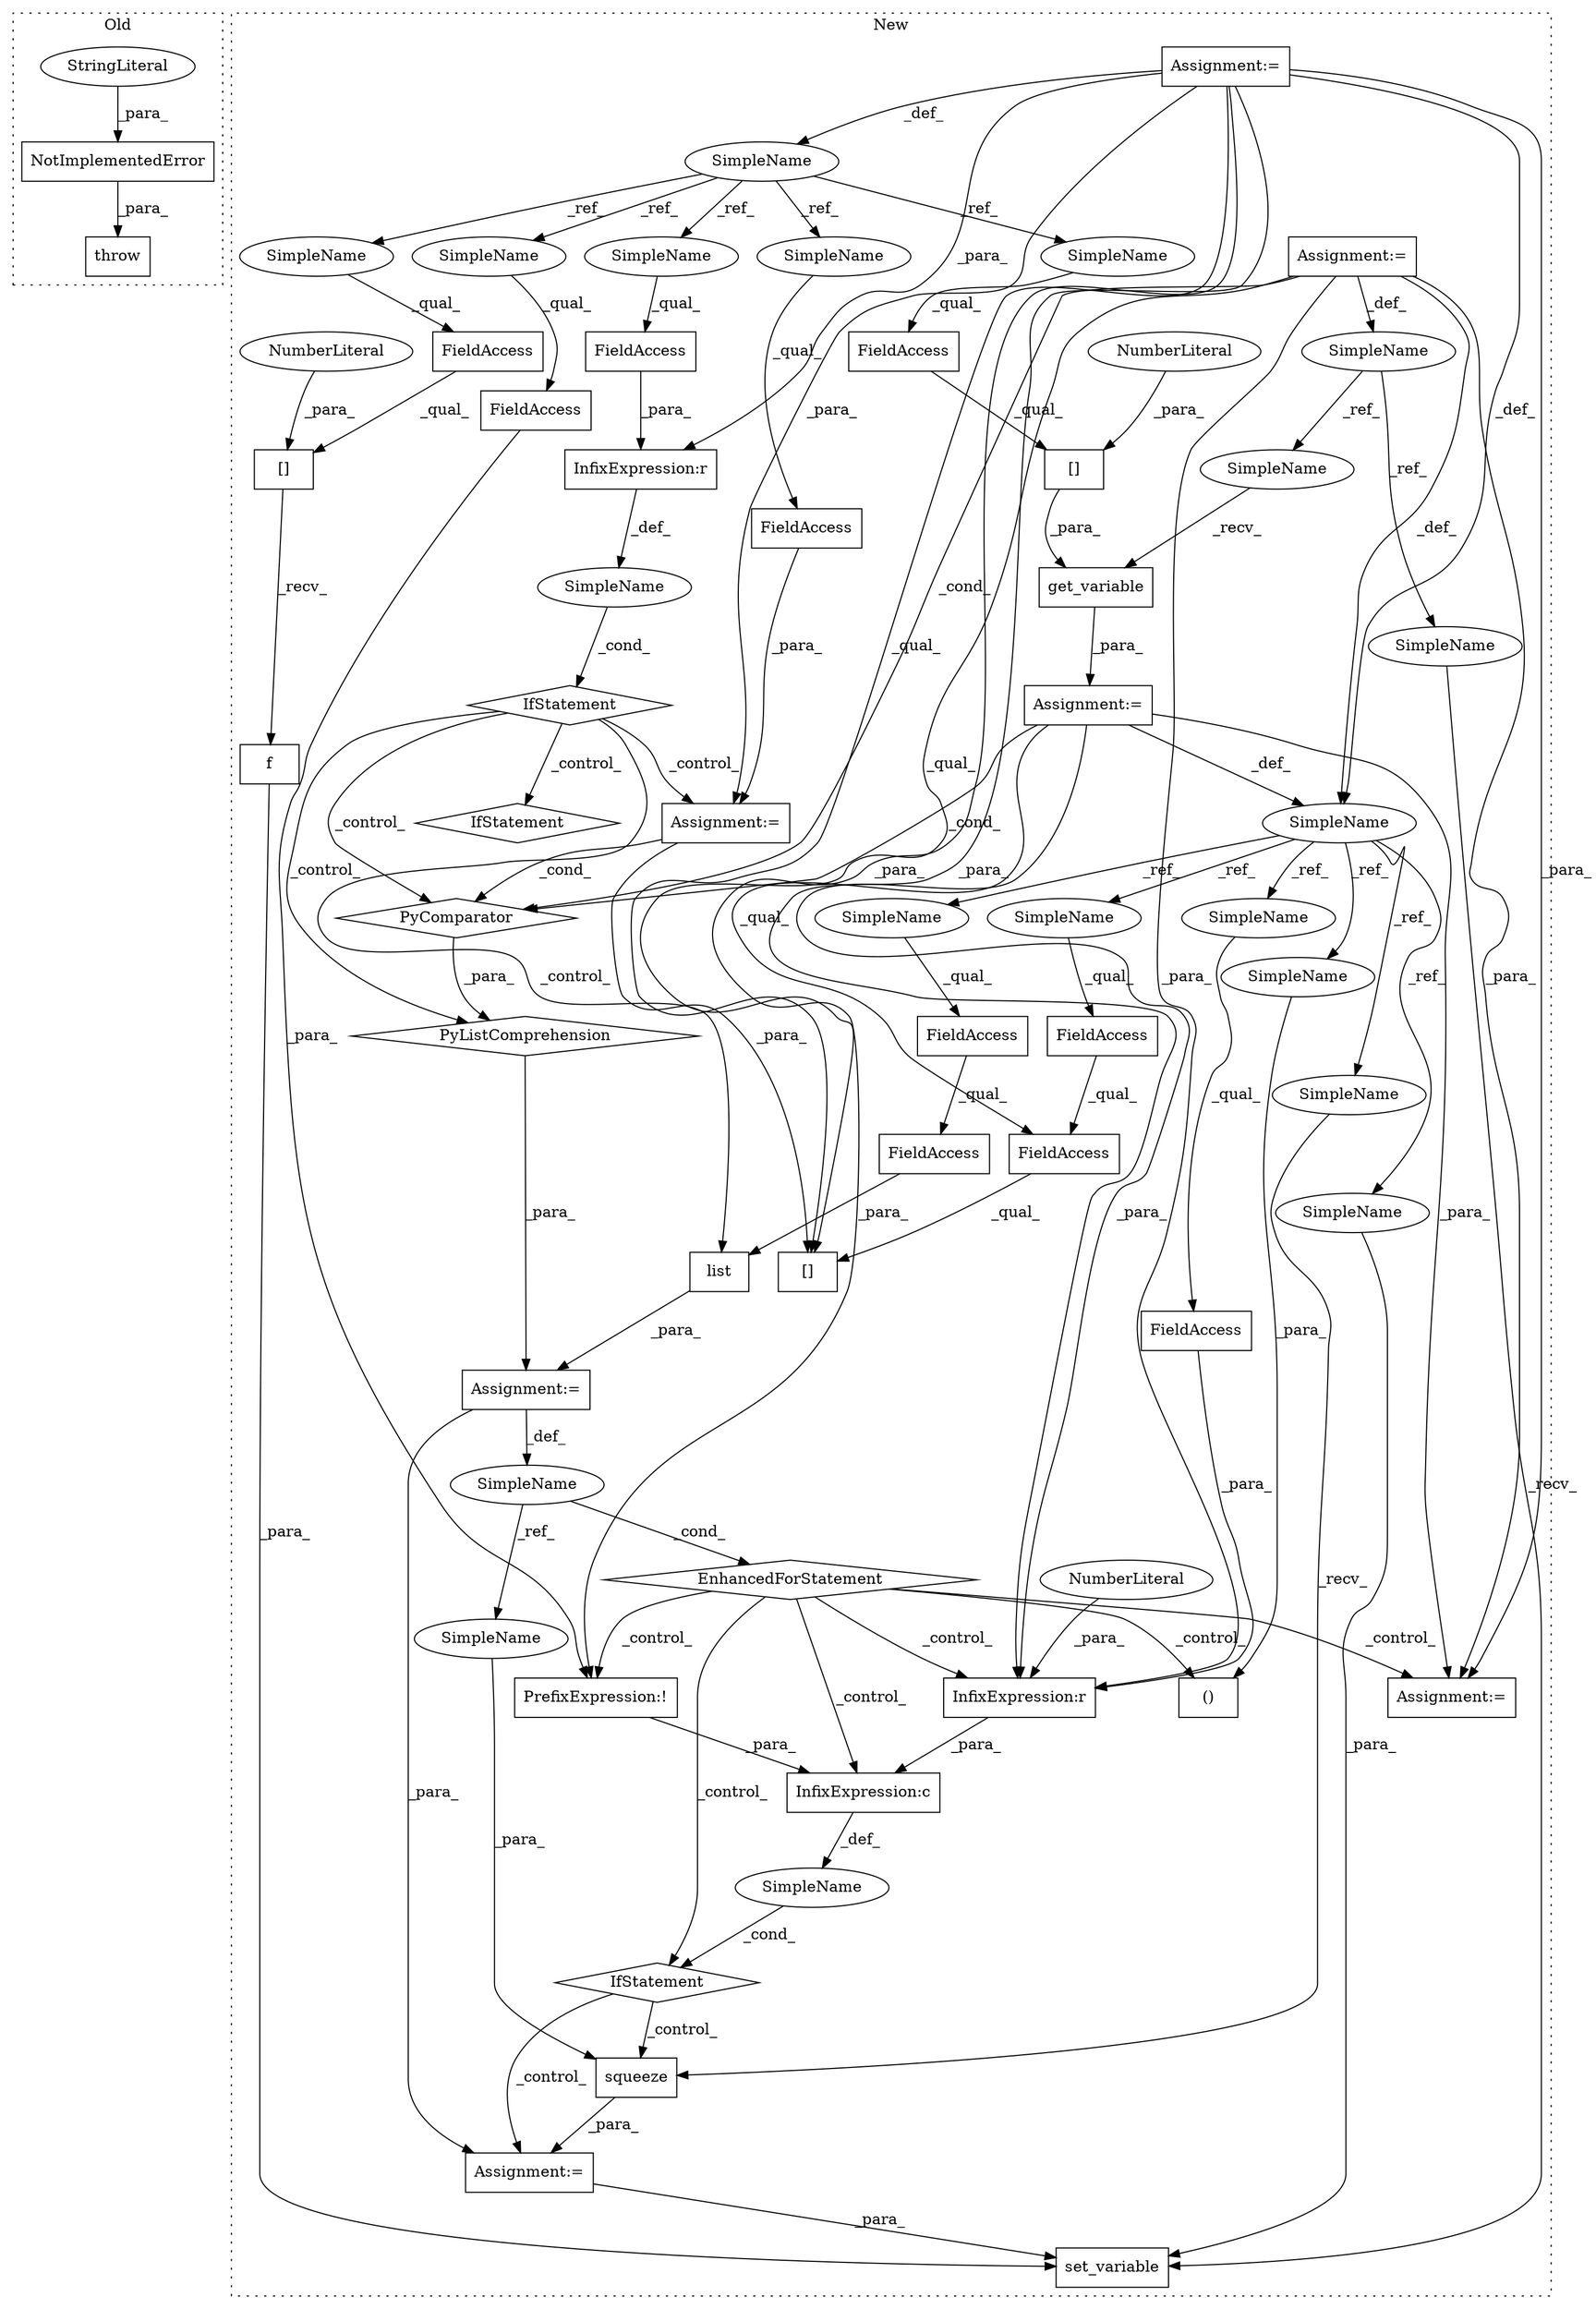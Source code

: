digraph G {
subgraph cluster0 {
1 [label="NotImplementedError" a="32" s="7897,7958" l="20,1" shape="box"];
3 [label="StringLiteral" a="45" s="7917" l="41" shape="ellipse"];
5 [label="throw" a="53" s="7891" l="6" shape="box"];
label = "Old";
style="dotted";
}
subgraph cluster1 {
2 [label="list" a="32" s="8535,8552" l="5,1" shape="box"];
4 [label="Assignment:=" a="7" s="8448,8668" l="53,2" shape="box"];
6 [label="Assignment:=" a="7" s="8376" l="9" shape="box"];
7 [label="Assignment:=" a="7" s="8403" l="1" shape="box"];
8 [label="set_variable" a="32" s="8819,8853" l="13,1" shape="box"];
9 [label="FieldAccess" a="22" s="8567" l="7" shape="box"];
10 [label="FieldAccess" a="22" s="8567" l="12" shape="box"];
11 [label="FieldAccess" a="22" s="8749" l="6" shape="box"];
12 [label="SimpleName" a="42" s="8376" l="9" shape="ellipse"];
13 [label="get_variable" a="32" s="8414,8441" l="13,1" shape="box"];
14 [label="[]" a="2" s="8427,8440" l="12,1" shape="box"];
15 [label="FieldAccess" a="22" s="8427" l="11" shape="box"];
16 [label="NumberLiteral" a="34" s="8439" l="1" shape="ellipse"];
17 [label="f" a="32" s="8848" l="3" shape="box"];
18 [label="[]" a="2" s="8832,8846" l="13,1" shape="box"];
19 [label="FieldAccess" a="22" s="8832" l="12" shape="box"];
20 [label="NumberLiteral" a="34" s="8845" l="1" shape="ellipse"];
21 [label="SimpleName" a="42" s="8328" l="4" shape="ellipse"];
22 [label="FieldAccess" a="22" s="8647" l="9" shape="box"];
23 [label="FieldAccess" a="22" s="8514" l="9" shape="box"];
24 [label="FieldAccess" a="22" s="8731" l="13" shape="box"];
25 [label="()" a="106" s="8685" l="25" shape="box"];
26 [label="SimpleName" a="42" s="8505" l="4" shape="ellipse"];
27 [label="InfixExpression:c" a="27" s="8744" l="4" shape="box"];
28 [label="PrefixExpression:!" a="38" s="8730" l="1" shape="box"];
29 [label="squeeze" a="32" s="8776,8788" l="8,1" shape="box"];
30 [label="[]" a="2" s="8567,8581" l="13,1" shape="box"];
31 [label="EnhancedForStatement" a="70" s="8448,8668" l="53,2" shape="diamond"];
32 [label="SimpleName" a="42" s="8402" l="1" shape="ellipse"];
33 [label="SimpleName" a="42" s="" l="" shape="ellipse"];
34 [label="PyListComprehension" a="109" s="8567" l="106" shape="diamond"];
35 [label="PyComparator" a="113" s="8640" l="25" shape="diamond"];
36 [label="InfixExpression:r" a="27" s="8755" l="3" shape="box"];
37 [label="NumberLiteral" a="34" s="8758" l="1" shape="ellipse"];
38 [label="InfixExpression:r" a="27" s="8523" l="4" shape="box"];
39 [label="SimpleName" a="42" s="" l="" shape="ellipse"];
40 [label="IfStatement" a="25" s="8726,8760" l="4,2" shape="diamond"];
41 [label="FieldAccess" a="22" s="8540" l="12" shape="box"];
42 [label="FieldAccess" a="22" s="8540" l="7" shape="box"];
43 [label="IfStatement" a="25" s="8640" l="25" shape="diamond"];
44 [label="Assignment:=" a="7" s="8328" l="4" shape="box"];
45 [label="IfStatement" a="25" s="8532" l="3" shape="diamond"];
46 [label="Assignment:=" a="7" s="8773" l="1" shape="box"];
47 [label="Assignment:=" a="7" s="8640" l="25" shape="box"];
48 [label="Assignment:=" a="7" s="8710" l="2" shape="box"];
49 [label="SimpleName" a="42" s="8809" l="9" shape="ellipse"];
50 [label="SimpleName" a="42" s="8404" l="9" shape="ellipse"];
51 [label="SimpleName" a="42" s="8784" l="4" shape="ellipse"];
52 [label="SimpleName" a="42" s="8709" l="1" shape="ellipse"];
53 [label="SimpleName" a="42" s="8540" l="1" shape="ellipse"];
54 [label="SimpleName" a="42" s="8567" l="1" shape="ellipse"];
55 [label="SimpleName" a="42" s="8774" l="1" shape="ellipse"];
56 [label="SimpleName" a="42" s="8749" l="1" shape="ellipse"];
57 [label="SimpleName" a="42" s="8852" l="1" shape="ellipse"];
58 [label="SimpleName" a="42" s="8514" l="4" shape="ellipse"];
59 [label="SimpleName" a="42" s="8427" l="4" shape="ellipse"];
60 [label="SimpleName" a="42" s="8647" l="4" shape="ellipse"];
61 [label="SimpleName" a="42" s="8832" l="4" shape="ellipse"];
62 [label="SimpleName" a="42" s="8731" l="4" shape="ellipse"];
label = "New";
style="dotted";
}
1 -> 5 [label="_para_"];
2 -> 4 [label="_para_"];
3 -> 1 [label="_para_"];
4 -> 26 [label="_def_"];
4 -> 46 [label="_para_"];
6 -> 48 [label="_para_"];
6 -> 32 [label="_def_"];
6 -> 36 [label="_para_"];
6 -> 30 [label="_qual_"];
6 -> 12 [label="_def_"];
6 -> 35 [label="_cond_"];
7 -> 36 [label="_para_"];
7 -> 35 [label="_cond_"];
7 -> 10 [label="_qual_"];
7 -> 32 [label="_def_"];
7 -> 48 [label="_para_"];
9 -> 10 [label="_qual_"];
10 -> 30 [label="_qual_"];
11 -> 36 [label="_para_"];
12 -> 49 [label="_ref_"];
12 -> 50 [label="_ref_"];
13 -> 7 [label="_para_"];
14 -> 13 [label="_para_"];
15 -> 14 [label="_qual_"];
16 -> 14 [label="_para_"];
17 -> 8 [label="_para_"];
18 -> 17 [label="_recv_"];
19 -> 18 [label="_qual_"];
20 -> 18 [label="_para_"];
21 -> 59 [label="_ref_"];
21 -> 62 [label="_ref_"];
21 -> 58 [label="_ref_"];
21 -> 60 [label="_ref_"];
21 -> 61 [label="_ref_"];
22 -> 47 [label="_para_"];
23 -> 38 [label="_para_"];
24 -> 28 [label="_para_"];
26 -> 51 [label="_ref_"];
26 -> 31 [label="_cond_"];
27 -> 39 [label="_def_"];
28 -> 27 [label="_para_"];
29 -> 46 [label="_para_"];
31 -> 36 [label="_control_"];
31 -> 40 [label="_control_"];
31 -> 28 [label="_control_"];
31 -> 27 [label="_control_"];
31 -> 48 [label="_control_"];
31 -> 25 [label="_control_"];
32 -> 52 [label="_ref_"];
32 -> 55 [label="_ref_"];
32 -> 57 [label="_ref_"];
32 -> 54 [label="_ref_"];
32 -> 53 [label="_ref_"];
32 -> 56 [label="_ref_"];
33 -> 45 [label="_cond_"];
34 -> 4 [label="_para_"];
35 -> 34 [label="_para_"];
36 -> 27 [label="_para_"];
37 -> 36 [label="_para_"];
38 -> 33 [label="_def_"];
39 -> 40 [label="_cond_"];
40 -> 46 [label="_control_"];
40 -> 29 [label="_control_"];
41 -> 2 [label="_para_"];
42 -> 41 [label="_qual_"];
44 -> 47 [label="_para_"];
44 -> 21 [label="_def_"];
44 -> 36 [label="_para_"];
44 -> 28 [label="_para_"];
44 -> 32 [label="_def_"];
44 -> 38 [label="_para_"];
44 -> 30 [label="_qual_"];
44 -> 48 [label="_para_"];
45 -> 34 [label="_control_"];
45 -> 35 [label="_control_"];
45 -> 47 [label="_control_"];
45 -> 43 [label="_control_"];
45 -> 2 [label="_control_"];
46 -> 8 [label="_para_"];
47 -> 30 [label="_para_"];
47 -> 35 [label="_cond_"];
49 -> 8 [label="_recv_"];
50 -> 13 [label="_recv_"];
51 -> 29 [label="_para_"];
52 -> 25 [label="_para_"];
53 -> 42 [label="_qual_"];
54 -> 9 [label="_qual_"];
55 -> 29 [label="_recv_"];
56 -> 11 [label="_qual_"];
57 -> 8 [label="_para_"];
58 -> 23 [label="_qual_"];
59 -> 15 [label="_qual_"];
60 -> 22 [label="_qual_"];
61 -> 19 [label="_qual_"];
62 -> 24 [label="_qual_"];
}